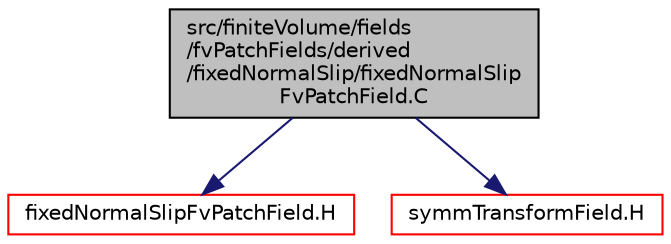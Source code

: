 digraph "src/finiteVolume/fields/fvPatchFields/derived/fixedNormalSlip/fixedNormalSlipFvPatchField.C"
{
  bgcolor="transparent";
  edge [fontname="Helvetica",fontsize="10",labelfontname="Helvetica",labelfontsize="10"];
  node [fontname="Helvetica",fontsize="10",shape=record];
  Node1 [label="src/finiteVolume/fields\l/fvPatchFields/derived\l/fixedNormalSlip/fixedNormalSlip\lFvPatchField.C",height=0.2,width=0.4,color="black", fillcolor="grey75", style="filled", fontcolor="black"];
  Node1 -> Node2 [color="midnightblue",fontsize="10",style="solid",fontname="Helvetica"];
  Node2 [label="fixedNormalSlipFvPatchField.H",height=0.2,width=0.4,color="red",URL="$a05334.html"];
  Node1 -> Node3 [color="midnightblue",fontsize="10",style="solid",fontname="Helvetica"];
  Node3 [label="symmTransformField.H",height=0.2,width=0.4,color="red",URL="$a07987.html"];
}
